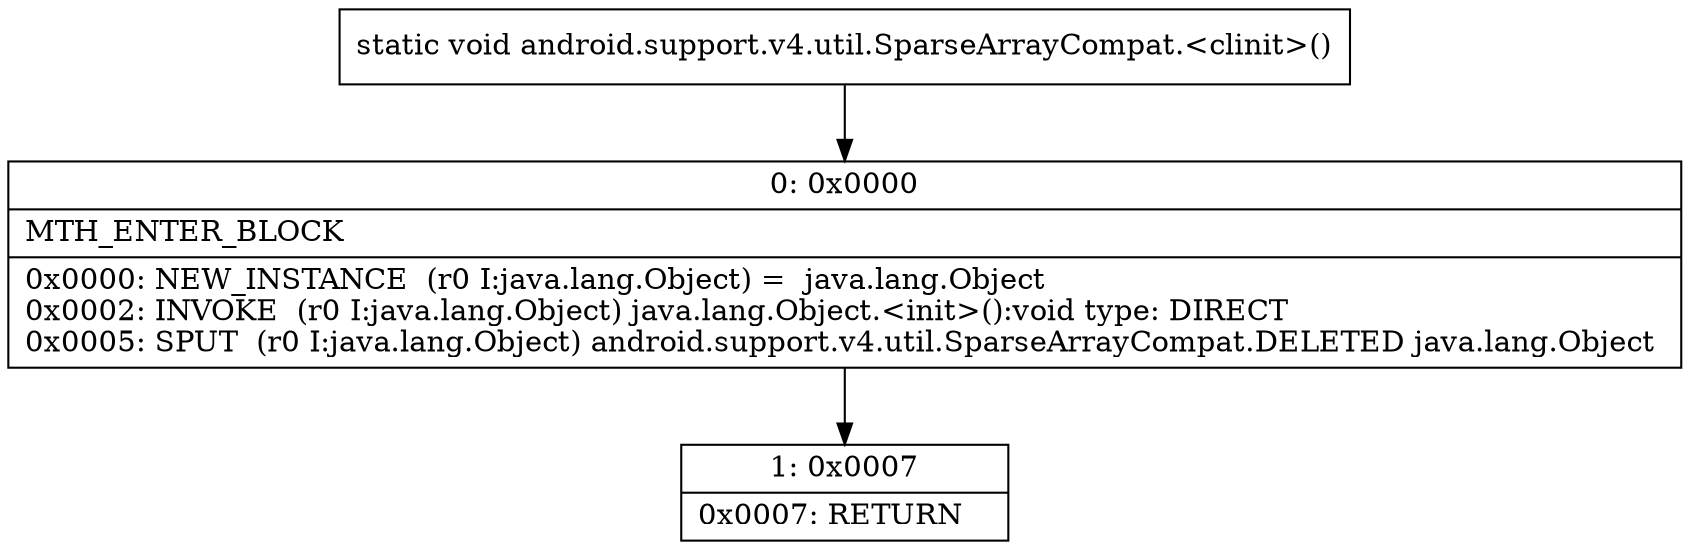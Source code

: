 digraph "CFG forandroid.support.v4.util.SparseArrayCompat.\<clinit\>()V" {
Node_0 [shape=record,label="{0\:\ 0x0000|MTH_ENTER_BLOCK\l|0x0000: NEW_INSTANCE  (r0 I:java.lang.Object) =  java.lang.Object \l0x0002: INVOKE  (r0 I:java.lang.Object) java.lang.Object.\<init\>():void type: DIRECT \l0x0005: SPUT  (r0 I:java.lang.Object) android.support.v4.util.SparseArrayCompat.DELETED java.lang.Object \l}"];
Node_1 [shape=record,label="{1\:\ 0x0007|0x0007: RETURN   \l}"];
MethodNode[shape=record,label="{static void android.support.v4.util.SparseArrayCompat.\<clinit\>() }"];
MethodNode -> Node_0;
Node_0 -> Node_1;
}

